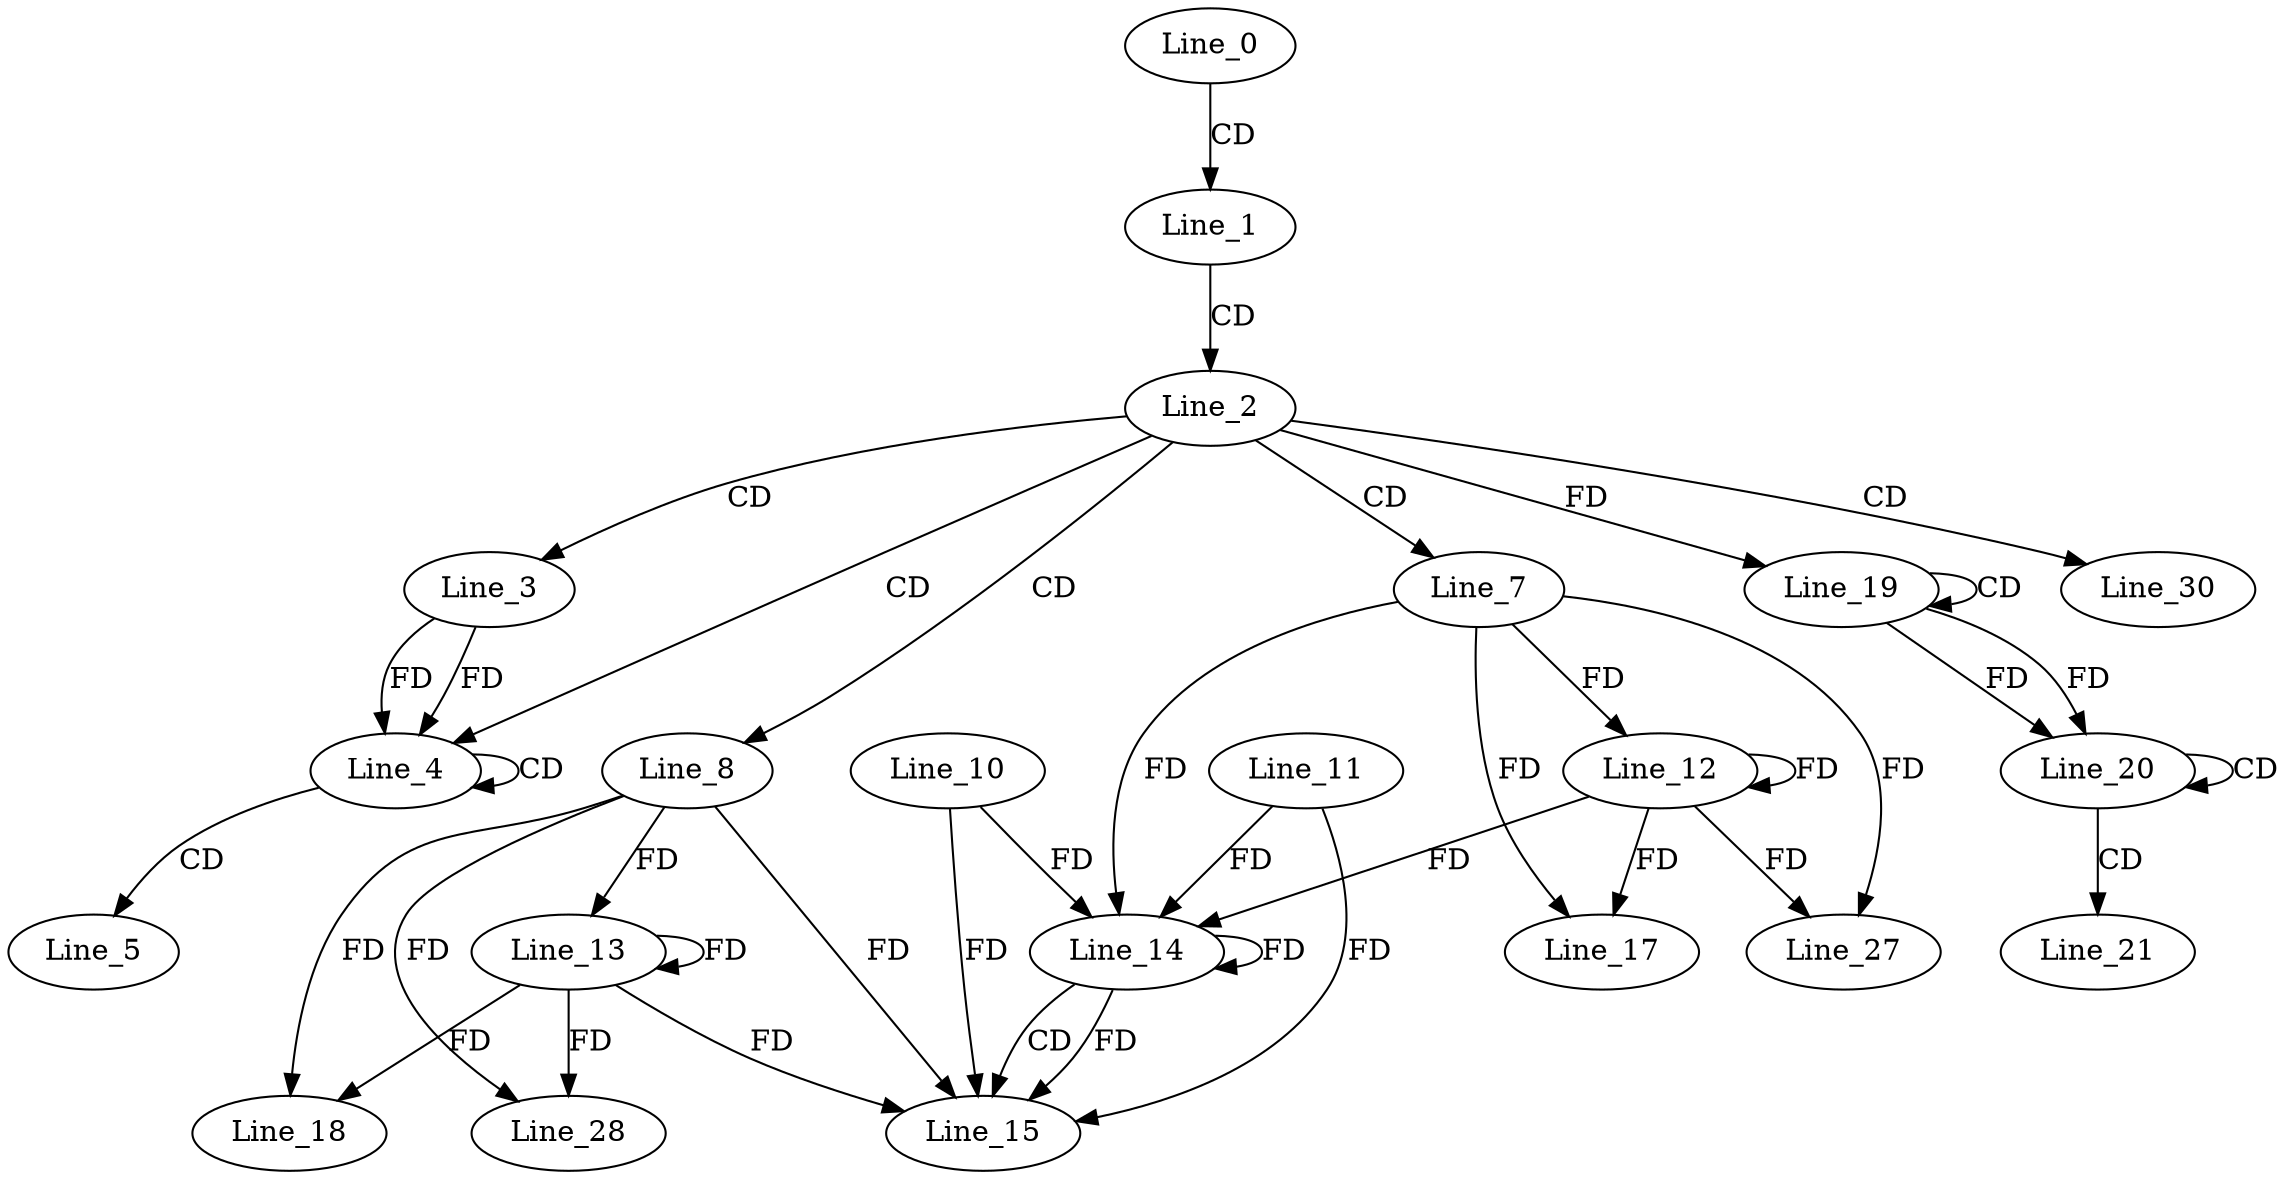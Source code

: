 digraph G {
  Line_0;
  Line_1;
  Line_2;
  Line_3;
  Line_3;
  Line_3;
  Line_4;
  Line_4;
  Line_5;
  Line_7;
  Line_8;
  Line_12;
  Line_13;
  Line_14;
  Line_10;
  Line_14;
  Line_11;
  Line_14;
  Line_15;
  Line_17;
  Line_18;
  Line_19;
  Line_19;
  Line_20;
  Line_20;
  Line_21;
  Line_27;
  Line_28;
  Line_30;
  Line_0 -> Line_1 [ label="CD" ];
  Line_1 -> Line_2 [ label="CD" ];
  Line_2 -> Line_3 [ label="CD" ];
  Line_2 -> Line_4 [ label="CD" ];
  Line_3 -> Line_4 [ label="FD" ];
  Line_4 -> Line_4 [ label="CD" ];
  Line_3 -> Line_4 [ label="FD" ];
  Line_4 -> Line_5 [ label="CD" ];
  Line_2 -> Line_7 [ label="CD" ];
  Line_2 -> Line_8 [ label="CD" ];
  Line_7 -> Line_12 [ label="FD" ];
  Line_12 -> Line_12 [ label="FD" ];
  Line_8 -> Line_13 [ label="FD" ];
  Line_13 -> Line_13 [ label="FD" ];
  Line_14 -> Line_14 [ label="FD" ];
  Line_10 -> Line_14 [ label="FD" ];
  Line_7 -> Line_14 [ label="FD" ];
  Line_12 -> Line_14 [ label="FD" ];
  Line_11 -> Line_14 [ label="FD" ];
  Line_14 -> Line_15 [ label="CD" ];
  Line_8 -> Line_15 [ label="FD" ];
  Line_13 -> Line_15 [ label="FD" ];
  Line_11 -> Line_15 [ label="FD" ];
  Line_14 -> Line_15 [ label="FD" ];
  Line_10 -> Line_15 [ label="FD" ];
  Line_7 -> Line_17 [ label="FD" ];
  Line_12 -> Line_17 [ label="FD" ];
  Line_8 -> Line_18 [ label="FD" ];
  Line_13 -> Line_18 [ label="FD" ];
  Line_19 -> Line_19 [ label="CD" ];
  Line_2 -> Line_19 [ label="FD" ];
  Line_19 -> Line_20 [ label="FD" ];
  Line_20 -> Line_20 [ label="CD" ];
  Line_19 -> Line_20 [ label="FD" ];
  Line_20 -> Line_21 [ label="CD" ];
  Line_7 -> Line_27 [ label="FD" ];
  Line_12 -> Line_27 [ label="FD" ];
  Line_8 -> Line_28 [ label="FD" ];
  Line_13 -> Line_28 [ label="FD" ];
  Line_2 -> Line_30 [ label="CD" ];
}
